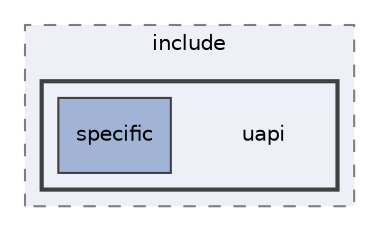 digraph "drv_modules/private/video/dsp_v6/include/uapi"
{
 // INTERACTIVE_SVG=YES
 // LATEX_PDF_SIZE
  bgcolor="transparent";
  edge [fontname="Helvetica",fontsize="10",labelfontname="Helvetica",labelfontsize="10"];
  node [fontname="Helvetica",fontsize="10",shape=record];
  compound=true
  subgraph clusterdir_ed9ca10451a877d4cca6839915c31f31 {
    graph [ bgcolor="#edf0f7", pencolor="grey50", style="filled,dashed,", label="include", fontname="Helvetica", fontsize="10", URL="dir_ed9ca10451a877d4cca6839915c31f31.html"]
  subgraph clusterdir_89bbb07a03bf9fb44691baa73c1be33f {
    graph [ bgcolor="#edf0f7", pencolor="grey25", style="filled,bold,", label="", fontname="Helvetica", fontsize="10", URL="dir_89bbb07a03bf9fb44691baa73c1be33f.html"]
    dir_89bbb07a03bf9fb44691baa73c1be33f [shape=plaintext, label="uapi"];
  dir_d55d0b50d7d1acc1765760713182cebe [shape=box, label="specific", style="filled,", fillcolor="#a2b4d6", color="grey25", URL="dir_d55d0b50d7d1acc1765760713182cebe.html"];
  }
  }
}
